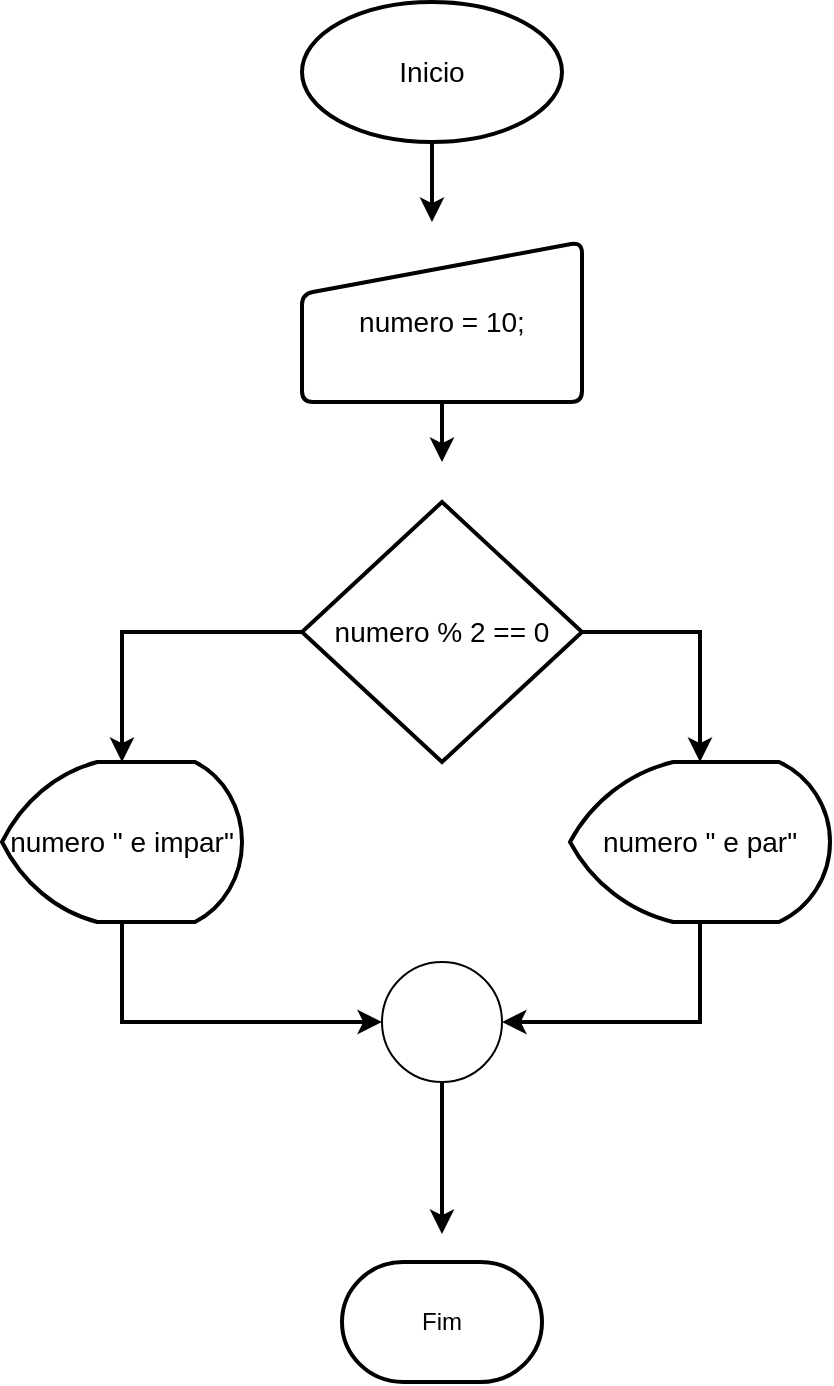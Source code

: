 <mxfile version="13.9.9" type="onedrive"><diagram id="ExhB0gxj964MMEtjFIvq" name="Page-1"><mxGraphModel dx="868" dy="482" grid="1" gridSize="10" guides="1" tooltips="1" connect="1" arrows="1" fold="1" page="1" pageScale="1" pageWidth="827" pageHeight="1169" math="0" shadow="0"><root><mxCell id="0"/><mxCell id="1" parent="0"/><mxCell id="WVlfdYxVQDobaYQWpdsG-6" style="edgeStyle=orthogonalEdgeStyle;rounded=0;orthogonalLoop=1;jettySize=auto;html=1;exitX=0.5;exitY=1;exitDx=0;exitDy=0;exitPerimeter=0;strokeWidth=2;" edge="1" parent="1" source="WVlfdYxVQDobaYQWpdsG-1"><mxGeometry relative="1" as="geometry"><mxPoint x="345" y="150" as="targetPoint"/></mxGeometry></mxCell><mxCell id="WVlfdYxVQDobaYQWpdsG-1" value="&lt;font style=&quot;font-size: 14px&quot;&gt;Inicio&lt;/font&gt;" style="strokeWidth=2;html=1;shape=mxgraph.flowchart.start_1;whiteSpace=wrap;" vertex="1" parent="1"><mxGeometry x="280" y="40" width="130" height="70" as="geometry"/></mxCell><mxCell id="WVlfdYxVQDobaYQWpdsG-8" style="edgeStyle=orthogonalEdgeStyle;rounded=0;orthogonalLoop=1;jettySize=auto;html=1;exitX=0.5;exitY=1;exitDx=0;exitDy=0;strokeWidth=2;" edge="1" parent="1" source="WVlfdYxVQDobaYQWpdsG-2"><mxGeometry relative="1" as="geometry"><mxPoint x="350" y="270" as="targetPoint"/></mxGeometry></mxCell><mxCell id="WVlfdYxVQDobaYQWpdsG-2" value="&lt;font style=&quot;font-size: 14px&quot;&gt;numero = 10;&lt;/font&gt;" style="html=1;strokeWidth=2;shape=manualInput;whiteSpace=wrap;rounded=1;size=26;arcSize=11;" vertex="1" parent="1"><mxGeometry x="280" y="160" width="140" height="80" as="geometry"/></mxCell><mxCell id="WVlfdYxVQDobaYQWpdsG-9" style="edgeStyle=orthogonalEdgeStyle;rounded=0;orthogonalLoop=1;jettySize=auto;html=1;exitX=1;exitY=0.5;exitDx=0;exitDy=0;exitPerimeter=0;entryX=0.5;entryY=0;entryDx=0;entryDy=0;entryPerimeter=0;strokeWidth=2;" edge="1" parent="1" source="WVlfdYxVQDobaYQWpdsG-3" target="WVlfdYxVQDobaYQWpdsG-4"><mxGeometry relative="1" as="geometry"/></mxCell><mxCell id="WVlfdYxVQDobaYQWpdsG-10" style="edgeStyle=orthogonalEdgeStyle;rounded=0;orthogonalLoop=1;jettySize=auto;html=1;exitX=0;exitY=0.5;exitDx=0;exitDy=0;exitPerimeter=0;entryX=0.5;entryY=0;entryDx=0;entryDy=0;entryPerimeter=0;strokeWidth=2;" edge="1" parent="1" source="WVlfdYxVQDobaYQWpdsG-3" target="WVlfdYxVQDobaYQWpdsG-5"><mxGeometry relative="1" as="geometry"/></mxCell><mxCell id="WVlfdYxVQDobaYQWpdsG-3" value="&lt;font style=&quot;font-size: 14px&quot;&gt;numero % 2 == 0&lt;/font&gt;" style="strokeWidth=2;html=1;shape=mxgraph.flowchart.decision;whiteSpace=wrap;" vertex="1" parent="1"><mxGeometry x="280" y="290" width="140" height="130" as="geometry"/></mxCell><mxCell id="WVlfdYxVQDobaYQWpdsG-14" style="edgeStyle=orthogonalEdgeStyle;rounded=0;orthogonalLoop=1;jettySize=auto;html=1;exitX=0.5;exitY=1;exitDx=0;exitDy=0;exitPerimeter=0;entryX=1;entryY=0.5;entryDx=0;entryDy=0;entryPerimeter=0;strokeWidth=2;" edge="1" parent="1" source="WVlfdYxVQDobaYQWpdsG-4" target="WVlfdYxVQDobaYQWpdsG-11"><mxGeometry relative="1" as="geometry"/></mxCell><mxCell id="WVlfdYxVQDobaYQWpdsG-4" value="&lt;font style=&quot;font-size: 14px&quot;&gt;numero &quot; e par&quot;&lt;/font&gt;" style="strokeWidth=2;html=1;shape=mxgraph.flowchart.display;whiteSpace=wrap;" vertex="1" parent="1"><mxGeometry x="414" y="420" width="130" height="80" as="geometry"/></mxCell><mxCell id="WVlfdYxVQDobaYQWpdsG-13" style="edgeStyle=orthogonalEdgeStyle;rounded=0;orthogonalLoop=1;jettySize=auto;html=1;exitX=0.5;exitY=1;exitDx=0;exitDy=0;exitPerimeter=0;entryX=0;entryY=0.5;entryDx=0;entryDy=0;entryPerimeter=0;strokeWidth=2;" edge="1" parent="1" source="WVlfdYxVQDobaYQWpdsG-5" target="WVlfdYxVQDobaYQWpdsG-11"><mxGeometry relative="1" as="geometry"/></mxCell><mxCell id="WVlfdYxVQDobaYQWpdsG-5" value="&lt;font style=&quot;font-size: 14px&quot;&gt;numero &quot; e impar&quot;&lt;/font&gt;" style="strokeWidth=2;html=1;shape=mxgraph.flowchart.display;whiteSpace=wrap;" vertex="1" parent="1"><mxGeometry x="130" y="420" width="120" height="80" as="geometry"/></mxCell><mxCell id="WVlfdYxVQDobaYQWpdsG-15" style="edgeStyle=orthogonalEdgeStyle;rounded=0;orthogonalLoop=1;jettySize=auto;html=1;exitX=0.5;exitY=1;exitDx=0;exitDy=0;exitPerimeter=0;strokeWidth=2;" edge="1" parent="1" source="WVlfdYxVQDobaYQWpdsG-11"><mxGeometry relative="1" as="geometry"><mxPoint x="350" y="656" as="targetPoint"/><Array as="points"><mxPoint x="350" y="656"/></Array></mxGeometry></mxCell><mxCell id="WVlfdYxVQDobaYQWpdsG-11" value="" style="verticalLabelPosition=bottom;verticalAlign=top;html=1;shape=mxgraph.flowchart.on-page_reference;" vertex="1" parent="1"><mxGeometry x="320" y="520" width="60" height="60" as="geometry"/></mxCell><mxCell id="WVlfdYxVQDobaYQWpdsG-12" value="Fim" style="strokeWidth=2;html=1;shape=mxgraph.flowchart.terminator;whiteSpace=wrap;" vertex="1" parent="1"><mxGeometry x="300" y="670" width="100" height="60" as="geometry"/></mxCell></root></mxGraphModel></diagram></mxfile>
